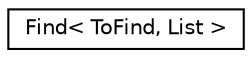 digraph "Graphical Class Hierarchy"
{
  edge [fontname="Helvetica",fontsize="10",labelfontname="Helvetica",labelfontsize="10"];
  node [fontname="Helvetica",fontsize="10",shape=record];
  rankdir="LR";
  Node1 [label="Find\< ToFind, List \>",height=0.2,width=0.4,color="black", fillcolor="white", style="filled",URL="$struct_find.html"];
}
